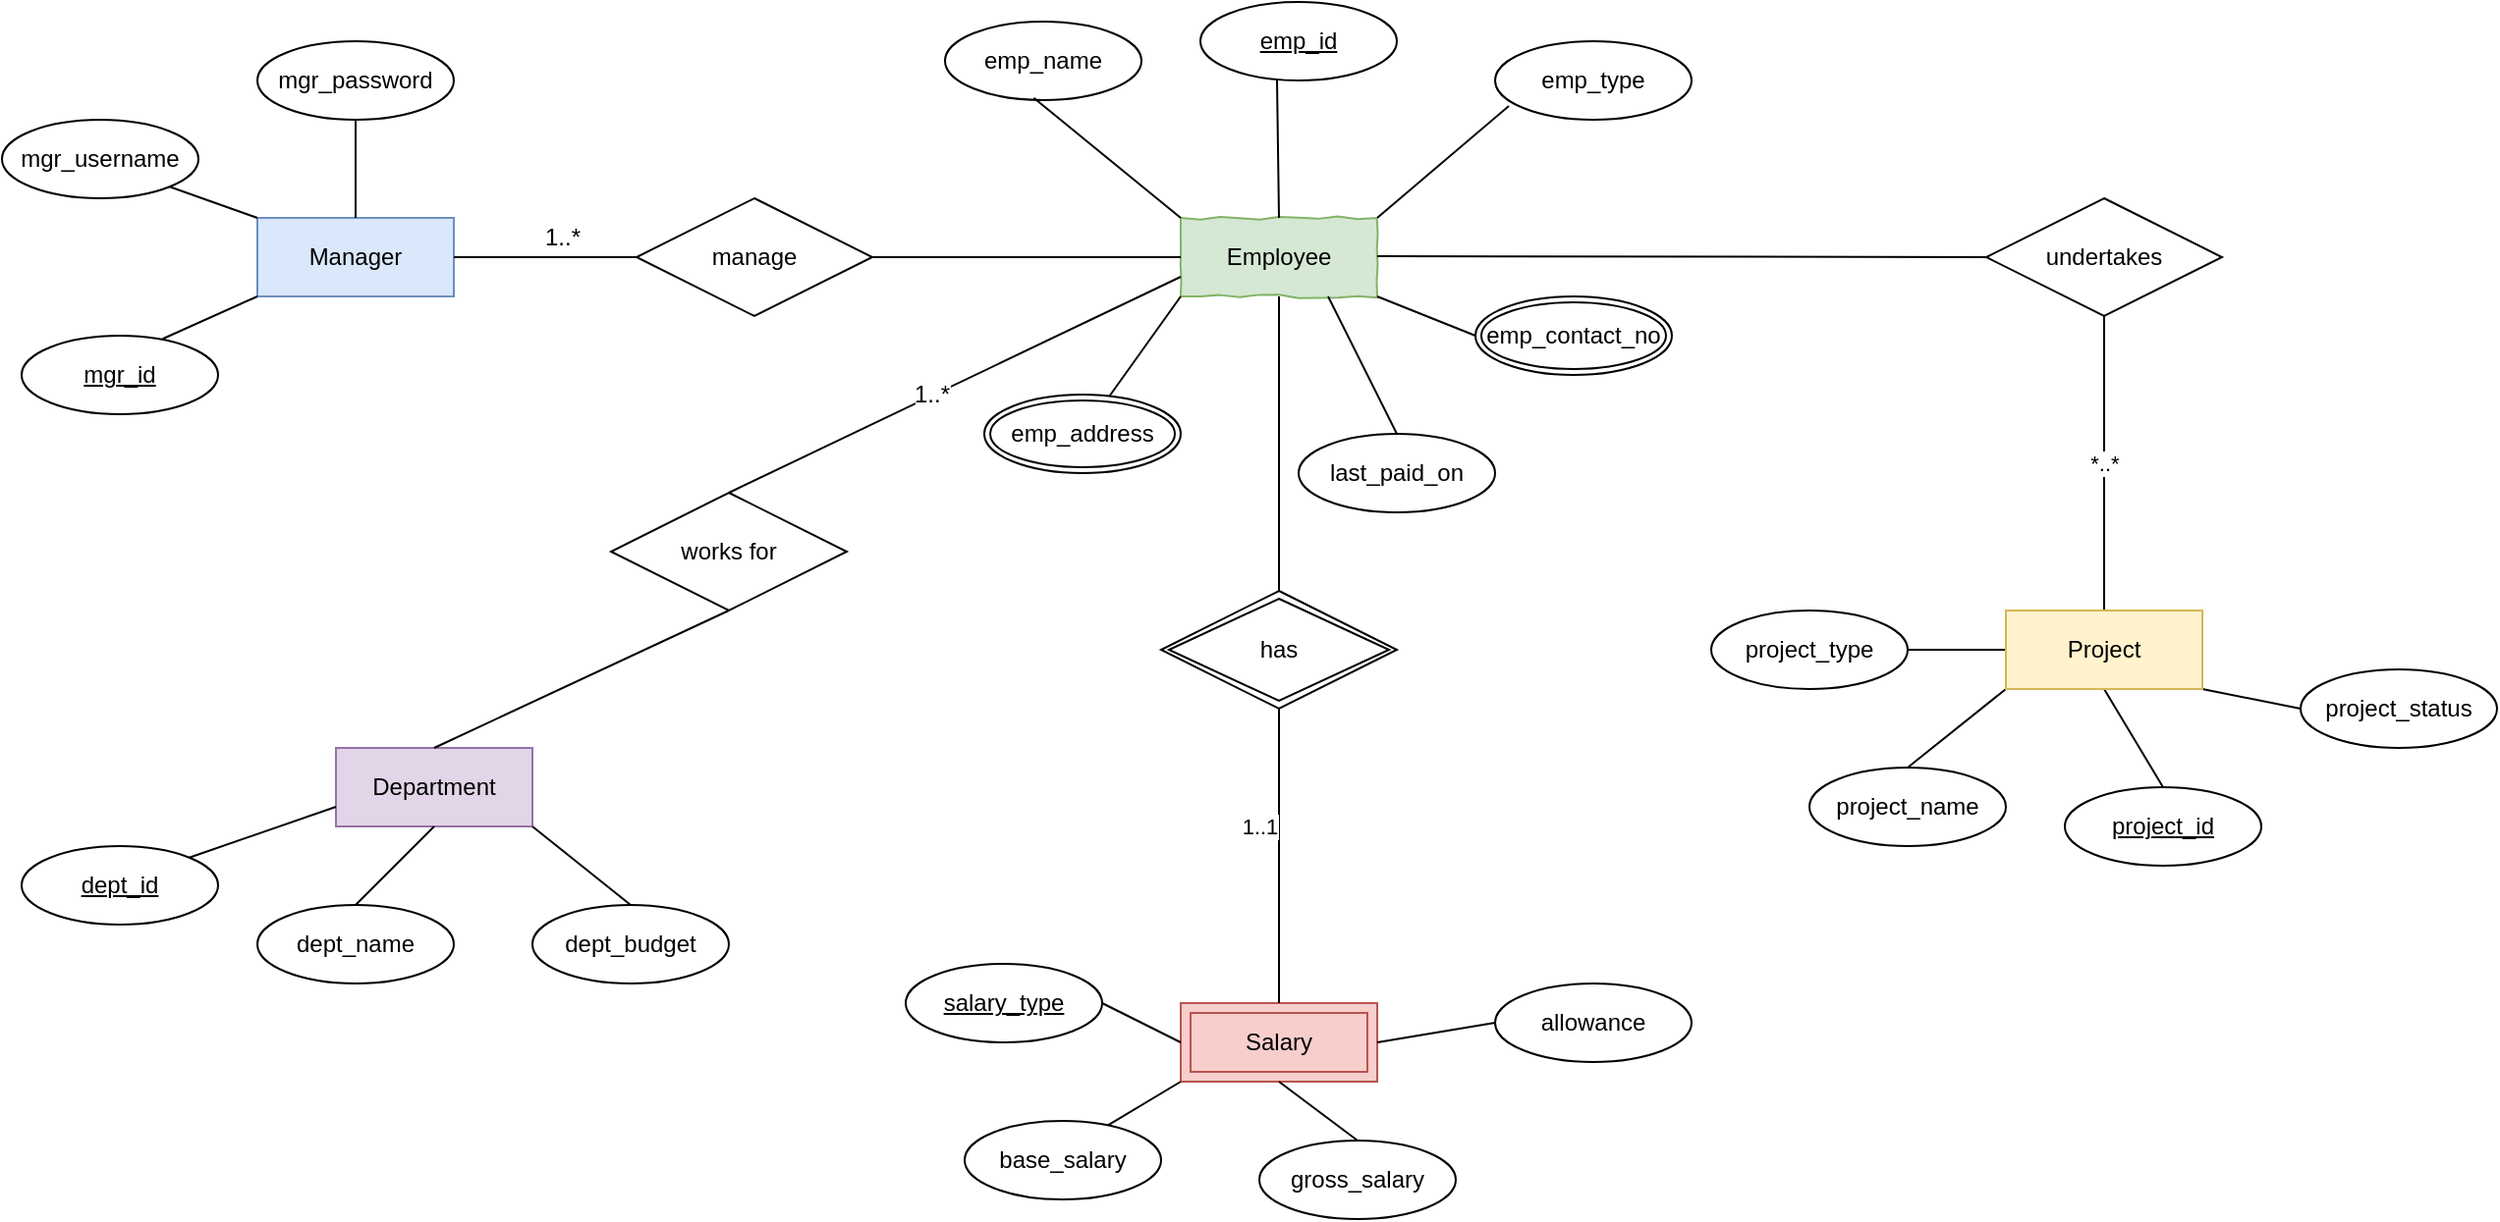 <mxfile version="12.6.6" type="google"><diagram id="C5RBs43oDa-KdzZeNtuy" name="Page-1"><mxGraphModel dx="1874" dy="828" grid="1" gridSize="10" guides="1" tooltips="1" connect="1" arrows="1" fold="1" page="1" pageScale="1" pageWidth="827" pageHeight="1169" math="0" shadow="0"><root><mxCell id="WIyWlLk6GJQsqaUBKTNV-0"/><mxCell id="WIyWlLk6GJQsqaUBKTNV-1" parent="WIyWlLk6GJQsqaUBKTNV-0"/><mxCell id="K2mA7Tfby3qa5naSjV1I-0" value="Manager" style="whiteSpace=wrap;html=1;align=center;fillColor=#dae8fc;strokeColor=#6c8ebf;" parent="WIyWlLk6GJQsqaUBKTNV-1" vertex="1"><mxGeometry x="160" y="260" width="100" height="40" as="geometry"/></mxCell><mxCell id="K2mA7Tfby3qa5naSjV1I-1" value="mgr_username" style="ellipse;whiteSpace=wrap;html=1;align=center;" parent="WIyWlLk6GJQsqaUBKTNV-1" vertex="1"><mxGeometry x="30" y="210" width="100" height="40" as="geometry"/></mxCell><mxCell id="K2mA7Tfby3qa5naSjV1I-2" value="mgr_password" style="ellipse;whiteSpace=wrap;html=1;align=center;" parent="WIyWlLk6GJQsqaUBKTNV-1" vertex="1"><mxGeometry x="160" y="170" width="100" height="40" as="geometry"/></mxCell><mxCell id="K2mA7Tfby3qa5naSjV1I-3" value="manage" style="shape=rhombus;perimeter=rhombusPerimeter;whiteSpace=wrap;html=1;align=center;" parent="WIyWlLk6GJQsqaUBKTNV-1" vertex="1"><mxGeometry x="353" y="250" width="120" height="60" as="geometry"/></mxCell><mxCell id="K2mA7Tfby3qa5naSjV1I-4" value="" style="endArrow=none;html=1;rounded=0;exitX=1;exitY=0.5;exitDx=0;exitDy=0;entryX=0;entryY=0.5;entryDx=0;entryDy=0;" parent="WIyWlLk6GJQsqaUBKTNV-1" source="K2mA7Tfby3qa5naSjV1I-0" target="K2mA7Tfby3qa5naSjV1I-3" edge="1"><mxGeometry relative="1" as="geometry"><mxPoint x="100" y="460" as="sourcePoint"/><mxPoint x="260" y="460" as="targetPoint"/></mxGeometry></mxCell><mxCell id="K2mA7Tfby3qa5naSjV1I-73" value="1..*" style="text;html=1;align=center;verticalAlign=middle;resizable=0;points=[];labelBackgroundColor=#ffffff;" parent="K2mA7Tfby3qa5naSjV1I-4" vertex="1" connectable="0"><mxGeometry x="0.167" y="-1" relative="1" as="geometry"><mxPoint y="-11" as="offset"/></mxGeometry></mxCell><mxCell id="K2mA7Tfby3qa5naSjV1I-8" value="Employee" style="whiteSpace=wrap;html=1;align=center;fillColor=#d5e8d4;strokeColor=#82b366;comic=1;" parent="WIyWlLk6GJQsqaUBKTNV-1" vertex="1"><mxGeometry x="630" y="260" width="100" height="40" as="geometry"/></mxCell><mxCell id="K2mA7Tfby3qa5naSjV1I-10" value="emp_name" style="ellipse;whiteSpace=wrap;html=1;align=center;" parent="WIyWlLk6GJQsqaUBKTNV-1" vertex="1"><mxGeometry x="510" y="160" width="100" height="40" as="geometry"/></mxCell><mxCell id="K2mA7Tfby3qa5naSjV1I-12" value="emp_address" style="ellipse;shape=doubleEllipse;margin=3;whiteSpace=wrap;html=1;align=center;" parent="WIyWlLk6GJQsqaUBKTNV-1" vertex="1"><mxGeometry x="530" y="350" width="100" height="40" as="geometry"/></mxCell><mxCell id="K2mA7Tfby3qa5naSjV1I-13" value="Salary" style="shape=ext;margin=3;double=1;whiteSpace=wrap;html=1;align=center;fillColor=#f8cecc;strokeColor=#b85450;" parent="WIyWlLk6GJQsqaUBKTNV-1" vertex="1"><mxGeometry x="630" y="660" width="100" height="40" as="geometry"/></mxCell><mxCell id="K2mA7Tfby3qa5naSjV1I-15" value="base_salary" style="ellipse;whiteSpace=wrap;html=1;align=center;" parent="WIyWlLk6GJQsqaUBKTNV-1" vertex="1"><mxGeometry x="520" y="720" width="100" height="40" as="geometry"/></mxCell><mxCell id="K2mA7Tfby3qa5naSjV1I-16" value="gross_salary" style="ellipse;whiteSpace=wrap;html=1;align=center;" parent="WIyWlLk6GJQsqaUBKTNV-1" vertex="1"><mxGeometry x="670" y="730" width="100" height="40" as="geometry"/></mxCell><mxCell id="K2mA7Tfby3qa5naSjV1I-17" value="emp_id" style="ellipse;whiteSpace=wrap;html=1;align=center;fontStyle=4" parent="WIyWlLk6GJQsqaUBKTNV-1" vertex="1"><mxGeometry x="640" y="150" width="100" height="40" as="geometry"/></mxCell><mxCell id="K2mA7Tfby3qa5naSjV1I-18" value="emp_contact_no" style="ellipse;shape=doubleEllipse;margin=3;whiteSpace=wrap;html=1;align=center;" parent="WIyWlLk6GJQsqaUBKTNV-1" vertex="1"><mxGeometry x="780" y="300" width="100" height="40" as="geometry"/></mxCell><mxCell id="K2mA7Tfby3qa5naSjV1I-19" value="mgr_id" style="ellipse;whiteSpace=wrap;html=1;align=center;fontStyle=4" parent="WIyWlLk6GJQsqaUBKTNV-1" vertex="1"><mxGeometry x="40" y="320" width="100" height="40" as="geometry"/></mxCell><mxCell id="K2mA7Tfby3qa5naSjV1I-21" value="allowance" style="ellipse;whiteSpace=wrap;html=1;align=center;" parent="WIyWlLk6GJQsqaUBKTNV-1" vertex="1"><mxGeometry x="790" y="650" width="100" height="40" as="geometry"/></mxCell><mxCell id="K2mA7Tfby3qa5naSjV1I-22" value="emp_type" style="ellipse;whiteSpace=wrap;html=1;align=center;" parent="WIyWlLk6GJQsqaUBKTNV-1" vertex="1"><mxGeometry x="790" y="170" width="100" height="40" as="geometry"/></mxCell><mxCell id="K2mA7Tfby3qa5naSjV1I-23" value="Department" style="whiteSpace=wrap;html=1;align=center;fillColor=#e1d5e7;strokeColor=#9673a6;" parent="WIyWlLk6GJQsqaUBKTNV-1" vertex="1"><mxGeometry x="200" y="530" width="100" height="40" as="geometry"/></mxCell><mxCell id="K2mA7Tfby3qa5naSjV1I-25" value="" style="endArrow=none;html=1;rounded=0;entryX=0;entryY=0;entryDx=0;entryDy=0;exitX=1;exitY=1;exitDx=0;exitDy=0;" parent="WIyWlLk6GJQsqaUBKTNV-1" source="K2mA7Tfby3qa5naSjV1I-1" target="K2mA7Tfby3qa5naSjV1I-0" edge="1"><mxGeometry relative="1" as="geometry"><mxPoint x="30" y="610" as="sourcePoint"/><mxPoint x="190" y="610" as="targetPoint"/></mxGeometry></mxCell><mxCell id="K2mA7Tfby3qa5naSjV1I-26" value="" style="endArrow=none;html=1;rounded=0;entryX=0.5;entryY=0;entryDx=0;entryDy=0;exitX=0.5;exitY=1;exitDx=0;exitDy=0;" parent="WIyWlLk6GJQsqaUBKTNV-1" source="K2mA7Tfby3qa5naSjV1I-2" target="K2mA7Tfby3qa5naSjV1I-0" edge="1"><mxGeometry relative="1" as="geometry"><mxPoint x="125.233" y="254.191" as="sourcePoint"/><mxPoint x="170" y="270" as="targetPoint"/></mxGeometry></mxCell><mxCell id="K2mA7Tfby3qa5naSjV1I-27" value="" style="endArrow=none;html=1;rounded=0;entryX=0;entryY=1;entryDx=0;entryDy=0;exitX=0.718;exitY=0.041;exitDx=0;exitDy=0;exitPerimeter=0;" parent="WIyWlLk6GJQsqaUBKTNV-1" source="K2mA7Tfby3qa5naSjV1I-19" target="K2mA7Tfby3qa5naSjV1I-0" edge="1"><mxGeometry relative="1" as="geometry"><mxPoint x="135.233" y="264.191" as="sourcePoint"/><mxPoint x="180" y="280" as="targetPoint"/></mxGeometry></mxCell><mxCell id="K2mA7Tfby3qa5naSjV1I-30" value="" style="endArrow=none;html=1;rounded=0;entryX=0;entryY=0;entryDx=0;entryDy=0;exitX=0.452;exitY=0.972;exitDx=0;exitDy=0;exitPerimeter=0;" parent="WIyWlLk6GJQsqaUBKTNV-1" source="K2mA7Tfby3qa5naSjV1I-10" target="K2mA7Tfby3qa5naSjV1I-8" edge="1"><mxGeometry relative="1" as="geometry"><mxPoint x="657.613" y="200.001" as="sourcePoint"/><mxPoint x="702.38" y="215.81" as="targetPoint"/></mxGeometry></mxCell><mxCell id="K2mA7Tfby3qa5naSjV1I-31" value="" style="endArrow=none;html=1;rounded=0;entryX=0.39;entryY=0.99;entryDx=0;entryDy=0;entryPerimeter=0;exitX=0.5;exitY=0;exitDx=0;exitDy=0;" parent="WIyWlLk6GJQsqaUBKTNV-1" source="K2mA7Tfby3qa5naSjV1I-8" target="K2mA7Tfby3qa5naSjV1I-17" edge="1"><mxGeometry relative="1" as="geometry"><mxPoint x="730" y="250" as="sourcePoint"/><mxPoint x="712.38" y="225.81" as="targetPoint"/></mxGeometry></mxCell><mxCell id="K2mA7Tfby3qa5naSjV1I-32" value="" style="endArrow=none;html=1;rounded=0;entryX=0.07;entryY=0.825;entryDx=0;entryDy=0;exitX=1;exitY=0;exitDx=0;exitDy=0;entryPerimeter=0;" parent="WIyWlLk6GJQsqaUBKTNV-1" source="K2mA7Tfby3qa5naSjV1I-8" target="K2mA7Tfby3qa5naSjV1I-22" edge="1"><mxGeometry relative="1" as="geometry"><mxPoint x="677.613" y="220.001" as="sourcePoint"/><mxPoint x="722.38" y="235.81" as="targetPoint"/></mxGeometry></mxCell><mxCell id="K2mA7Tfby3qa5naSjV1I-33" value="" style="endArrow=none;html=1;rounded=0;entryX=0;entryY=0.5;entryDx=0;entryDy=0;exitX=1;exitY=1;exitDx=0;exitDy=0;" parent="WIyWlLk6GJQsqaUBKTNV-1" source="K2mA7Tfby3qa5naSjV1I-8" target="K2mA7Tfby3qa5naSjV1I-18" edge="1"><mxGeometry relative="1" as="geometry"><mxPoint x="687.613" y="230.001" as="sourcePoint"/><mxPoint x="732.38" y="245.81" as="targetPoint"/></mxGeometry></mxCell><mxCell id="K2mA7Tfby3qa5naSjV1I-34" value="" style="endArrow=none;html=1;rounded=0;entryX=0;entryY=1;entryDx=0;entryDy=0;" parent="WIyWlLk6GJQsqaUBKTNV-1" source="K2mA7Tfby3qa5naSjV1I-12" target="K2mA7Tfby3qa5naSjV1I-8" edge="1"><mxGeometry relative="1" as="geometry"><mxPoint x="697.613" y="240.001" as="sourcePoint"/><mxPoint x="742.38" y="255.81" as="targetPoint"/></mxGeometry></mxCell><mxCell id="K2mA7Tfby3qa5naSjV1I-35" value="" style="endArrow=none;html=1;rounded=0;entryX=0.5;entryY=0;entryDx=0;entryDy=0;exitX=0.5;exitY=1;exitDx=0;exitDy=0;" parent="WIyWlLk6GJQsqaUBKTNV-1" source="K2mA7Tfby3qa5naSjV1I-13" target="K2mA7Tfby3qa5naSjV1I-16" edge="1"><mxGeometry relative="1" as="geometry"><mxPoint x="707.613" y="430.001" as="sourcePoint"/><mxPoint x="752.38" y="445.81" as="targetPoint"/></mxGeometry></mxCell><mxCell id="K2mA7Tfby3qa5naSjV1I-36" value="" style="endArrow=none;html=1;rounded=0;entryX=0;entryY=0.5;entryDx=0;entryDy=0;exitX=1;exitY=0.5;exitDx=0;exitDy=0;" parent="WIyWlLk6GJQsqaUBKTNV-1" source="K2mA7Tfby3qa5naSjV1I-13" target="K2mA7Tfby3qa5naSjV1I-21" edge="1"><mxGeometry relative="1" as="geometry"><mxPoint x="690" y="660" as="sourcePoint"/><mxPoint x="690" y="740" as="targetPoint"/></mxGeometry></mxCell><mxCell id="K2mA7Tfby3qa5naSjV1I-37" value="" style="endArrow=none;html=1;rounded=0;entryX=0.728;entryY=0.059;entryDx=0;entryDy=0;entryPerimeter=0;exitX=0;exitY=1;exitDx=0;exitDy=0;" parent="WIyWlLk6GJQsqaUBKTNV-1" source="K2mA7Tfby3qa5naSjV1I-13" target="K2mA7Tfby3qa5naSjV1I-15" edge="1"><mxGeometry relative="1" as="geometry"><mxPoint x="630" y="650" as="sourcePoint"/><mxPoint x="700" y="750" as="targetPoint"/></mxGeometry></mxCell><mxCell id="K2mA7Tfby3qa5naSjV1I-38" value="works for" style="shape=rhombus;perimeter=rhombusPerimeter;whiteSpace=wrap;html=1;align=center;" parent="WIyWlLk6GJQsqaUBKTNV-1" vertex="1"><mxGeometry x="340" y="400" width="120" height="60" as="geometry"/></mxCell><mxCell id="K2mA7Tfby3qa5naSjV1I-39" value="" style="endArrow=none;html=1;rounded=0;entryX=0.5;entryY=0;entryDx=0;entryDy=0;exitX=0;exitY=0.75;exitDx=0;exitDy=0;" parent="WIyWlLk6GJQsqaUBKTNV-1" source="K2mA7Tfby3qa5naSjV1I-8" target="K2mA7Tfby3qa5naSjV1I-38" edge="1"><mxGeometry relative="1" as="geometry"><mxPoint x="100" y="610" as="sourcePoint"/><mxPoint x="260" y="610" as="targetPoint"/></mxGeometry></mxCell><mxCell id="K2mA7Tfby3qa5naSjV1I-74" value="1..*" style="text;html=1;align=center;verticalAlign=middle;resizable=0;points=[];labelBackgroundColor=#ffffff;" parent="K2mA7Tfby3qa5naSjV1I-39" vertex="1" connectable="0"><mxGeometry x="0.104" y="-1" relative="1" as="geometry"><mxPoint as="offset"/></mxGeometry></mxCell><mxCell id="K2mA7Tfby3qa5naSjV1I-41" value="" style="endArrow=none;html=1;rounded=0;entryX=0.5;entryY=1;entryDx=0;entryDy=0;exitX=0.5;exitY=0;exitDx=0;exitDy=0;" parent="WIyWlLk6GJQsqaUBKTNV-1" source="K2mA7Tfby3qa5naSjV1I-23" target="K2mA7Tfby3qa5naSjV1I-38" edge="1"><mxGeometry relative="1" as="geometry"><mxPoint x="100" y="610" as="sourcePoint"/><mxPoint x="260" y="610" as="targetPoint"/></mxGeometry></mxCell><mxCell id="K2mA7Tfby3qa5naSjV1I-42" value="dept_id" style="ellipse;whiteSpace=wrap;html=1;align=center;fontStyle=4" parent="WIyWlLk6GJQsqaUBKTNV-1" vertex="1"><mxGeometry x="40" y="580" width="100" height="40" as="geometry"/></mxCell><mxCell id="K2mA7Tfby3qa5naSjV1I-43" value="dept_name" style="ellipse;whiteSpace=wrap;html=1;align=center;" parent="WIyWlLk6GJQsqaUBKTNV-1" vertex="1"><mxGeometry x="160" y="610" width="100" height="40" as="geometry"/></mxCell><mxCell id="K2mA7Tfby3qa5naSjV1I-45" value="" style="endArrow=none;html=1;rounded=0;entryX=0;entryY=0.75;entryDx=0;entryDy=0;exitX=1;exitY=0;exitDx=0;exitDy=0;" parent="WIyWlLk6GJQsqaUBKTNV-1" source="K2mA7Tfby3qa5naSjV1I-42" target="K2mA7Tfby3qa5naSjV1I-23" edge="1"><mxGeometry relative="1" as="geometry"><mxPoint x="60" y="690" as="sourcePoint"/><mxPoint x="220" y="690" as="targetPoint"/></mxGeometry></mxCell><mxCell id="K2mA7Tfby3qa5naSjV1I-46" value="" style="endArrow=none;html=1;rounded=0;entryX=0.5;entryY=1;entryDx=0;entryDy=0;exitX=0.5;exitY=0;exitDx=0;exitDy=0;" parent="WIyWlLk6GJQsqaUBKTNV-1" source="K2mA7Tfby3qa5naSjV1I-43" target="K2mA7Tfby3qa5naSjV1I-23" edge="1"><mxGeometry relative="1" as="geometry"><mxPoint x="155.233" y="585.809" as="sourcePoint"/><mxPoint x="210" y="560" as="targetPoint"/></mxGeometry></mxCell><mxCell id="K2mA7Tfby3qa5naSjV1I-47" value="salary_type" style="ellipse;whiteSpace=wrap;html=1;align=center;fontStyle=4" parent="WIyWlLk6GJQsqaUBKTNV-1" vertex="1"><mxGeometry x="490" y="640" width="100" height="40" as="geometry"/></mxCell><mxCell id="K2mA7Tfby3qa5naSjV1I-48" value="last_paid_on" style="ellipse;whiteSpace=wrap;html=1;align=center;" parent="WIyWlLk6GJQsqaUBKTNV-1" vertex="1"><mxGeometry x="690" y="370" width="100" height="40" as="geometry"/></mxCell><mxCell id="K2mA7Tfby3qa5naSjV1I-51" value="" style="endArrow=none;html=1;rounded=0;entryX=1;entryY=0.5;entryDx=0;entryDy=0;exitX=0;exitY=0.5;exitDx=0;exitDy=0;" parent="WIyWlLk6GJQsqaUBKTNV-1" source="K2mA7Tfby3qa5naSjV1I-8" target="K2mA7Tfby3qa5naSjV1I-3" edge="1"><mxGeometry relative="1" as="geometry"><mxPoint x="50" y="690" as="sourcePoint"/><mxPoint x="210" y="690" as="targetPoint"/></mxGeometry></mxCell><mxCell id="K2mA7Tfby3qa5naSjV1I-53" value="" style="endArrow=none;html=1;rounded=0;entryX=0.75;entryY=1;entryDx=0;entryDy=0;exitX=0.5;exitY=0;exitDx=0;exitDy=0;" parent="WIyWlLk6GJQsqaUBKTNV-1" source="K2mA7Tfby3qa5naSjV1I-48" target="K2mA7Tfby3qa5naSjV1I-8" edge="1"><mxGeometry relative="1" as="geometry"><mxPoint x="50" y="690" as="sourcePoint"/><mxPoint x="210" y="690" as="targetPoint"/></mxGeometry></mxCell><mxCell id="K2mA7Tfby3qa5naSjV1I-54" value="" style="endArrow=none;html=1;rounded=0;entryX=1;entryY=0.5;entryDx=0;entryDy=0;exitX=0;exitY=0.5;exitDx=0;exitDy=0;" parent="WIyWlLk6GJQsqaUBKTNV-1" source="K2mA7Tfby3qa5naSjV1I-13" target="K2mA7Tfby3qa5naSjV1I-47" edge="1"><mxGeometry relative="1" as="geometry"><mxPoint x="640" y="660" as="sourcePoint"/><mxPoint x="592.8" y="722.36" as="targetPoint"/></mxGeometry></mxCell><mxCell id="K2mA7Tfby3qa5naSjV1I-59" value="" style="endArrow=none;html=1;rounded=0;entryX=0.5;entryY=1;entryDx=0;entryDy=0;exitX=0.5;exitY=0;exitDx=0;exitDy=0;" parent="WIyWlLk6GJQsqaUBKTNV-1" target="K2mA7Tfby3qa5naSjV1I-8" edge="1"><mxGeometry relative="1" as="geometry"><mxPoint x="680" y="450" as="sourcePoint"/><mxPoint x="210" y="720" as="targetPoint"/></mxGeometry></mxCell><mxCell id="K2mA7Tfby3qa5naSjV1I-60" value="1..1" style="endArrow=none;html=1;rounded=0;entryX=0.5;entryY=0;entryDx=0;entryDy=0;exitX=0.5;exitY=1;exitDx=0;exitDy=0;" parent="WIyWlLk6GJQsqaUBKTNV-1" target="K2mA7Tfby3qa5naSjV1I-13" edge="1"><mxGeometry x="-0.2" y="-10" relative="1" as="geometry"><mxPoint x="680" y="510" as="sourcePoint"/><mxPoint x="690" y="310" as="targetPoint"/><mxPoint as="offset"/></mxGeometry></mxCell><mxCell id="K2mA7Tfby3qa5naSjV1I-63" value="project_id" style="ellipse;whiteSpace=wrap;html=1;align=center;fontStyle=4;" parent="WIyWlLk6GJQsqaUBKTNV-1" vertex="1"><mxGeometry x="1080" y="550" width="100" height="40" as="geometry"/></mxCell><mxCell id="K2mA7Tfby3qa5naSjV1I-64" value="project_name" style="ellipse;whiteSpace=wrap;html=1;align=center;" parent="WIyWlLk6GJQsqaUBKTNV-1" vertex="1"><mxGeometry x="950" y="540" width="100" height="40" as="geometry"/></mxCell><mxCell id="K2mA7Tfby3qa5naSjV1I-65" value="project_status" style="ellipse;whiteSpace=wrap;html=1;align=center;" parent="WIyWlLk6GJQsqaUBKTNV-1" vertex="1"><mxGeometry x="1200" y="490" width="100" height="40" as="geometry"/></mxCell><mxCell id="K2mA7Tfby3qa5naSjV1I-67" value="" style="endArrow=none;html=1;rounded=0;exitX=0;exitY=1;exitDx=0;exitDy=0;entryX=0.5;entryY=0;entryDx=0;entryDy=0;" parent="WIyWlLk6GJQsqaUBKTNV-1" target="K2mA7Tfby3qa5naSjV1I-64" edge="1"><mxGeometry relative="1" as="geometry"><mxPoint x="1050" y="500" as="sourcePoint"/><mxPoint x="1020" y="530" as="targetPoint"/></mxGeometry></mxCell><mxCell id="K2mA7Tfby3qa5naSjV1I-68" value="" style="endArrow=none;html=1;rounded=0;entryX=0;entryY=0.5;entryDx=0;entryDy=0;exitX=1;exitY=1;exitDx=0;exitDy=0;" parent="WIyWlLk6GJQsqaUBKTNV-1" target="K2mA7Tfby3qa5naSjV1I-65" edge="1"><mxGeometry relative="1" as="geometry"><mxPoint x="1150" y="500" as="sourcePoint"/><mxPoint x="1168" y="407" as="targetPoint"/></mxGeometry></mxCell><mxCell id="K2mA7Tfby3qa5naSjV1I-69" value="" style="endArrow=none;html=1;rounded=0;entryX=0.5;entryY=0;entryDx=0;entryDy=0;exitX=0.5;exitY=1;exitDx=0;exitDy=0;" parent="WIyWlLk6GJQsqaUBKTNV-1" target="K2mA7Tfby3qa5naSjV1I-63" edge="1"><mxGeometry relative="1" as="geometry"><mxPoint x="1100" y="500" as="sourcePoint"/><mxPoint x="1220" y="500" as="targetPoint"/></mxGeometry></mxCell><mxCell id="LsiYbsocsRXEZKXlujYF-1" value="undertakes" style="shape=rhombus;perimeter=rhombusPerimeter;whiteSpace=wrap;html=1;align=center;" vertex="1" parent="WIyWlLk6GJQsqaUBKTNV-1"><mxGeometry x="1040" y="250" width="120" height="60" as="geometry"/></mxCell><mxCell id="LsiYbsocsRXEZKXlujYF-2" value="" style="endArrow=none;html=1;rounded=0;entryX=0;entryY=0.5;entryDx=0;entryDy=0;" edge="1" parent="WIyWlLk6GJQsqaUBKTNV-1" target="LsiYbsocsRXEZKXlujYF-1"><mxGeometry relative="1" as="geometry"><mxPoint x="730" y="279.5" as="sourcePoint"/><mxPoint x="890" y="279.5" as="targetPoint"/></mxGeometry></mxCell><mxCell id="LsiYbsocsRXEZKXlujYF-3" value="*..*" style="endArrow=none;html=1;rounded=0;entryX=0.5;entryY=0;entryDx=0;entryDy=0;exitX=0.5;exitY=1;exitDx=0;exitDy=0;" edge="1" parent="WIyWlLk6GJQsqaUBKTNV-1" source="LsiYbsocsRXEZKXlujYF-1"><mxGeometry relative="1" as="geometry"><mxPoint x="970" y="311" as="sourcePoint"/><mxPoint x="1100" y="460" as="targetPoint"/></mxGeometry></mxCell><mxCell id="LsiYbsocsRXEZKXlujYF-4" value="project_type" style="ellipse;whiteSpace=wrap;html=1;align=center;" vertex="1" parent="WIyWlLk6GJQsqaUBKTNV-1"><mxGeometry x="900" y="460" width="100" height="40" as="geometry"/></mxCell><mxCell id="LsiYbsocsRXEZKXlujYF-5" value="" style="endArrow=none;html=1;rounded=0;entryX=0;entryY=0.5;entryDx=0;entryDy=0;exitX=1;exitY=0.5;exitDx=0;exitDy=0;" edge="1" parent="WIyWlLk6GJQsqaUBKTNV-1" source="LsiYbsocsRXEZKXlujYF-4"><mxGeometry relative="1" as="geometry"><mxPoint x="180" y="790" as="sourcePoint"/><mxPoint x="1050" y="480" as="targetPoint"/></mxGeometry></mxCell><mxCell id="LsiYbsocsRXEZKXlujYF-8" value="dept_budget" style="ellipse;whiteSpace=wrap;html=1;align=center;" vertex="1" parent="WIyWlLk6GJQsqaUBKTNV-1"><mxGeometry x="300" y="610" width="100" height="40" as="geometry"/></mxCell><mxCell id="LsiYbsocsRXEZKXlujYF-9" value="" style="endArrow=none;html=1;rounded=0;entryX=1;entryY=1;entryDx=0;entryDy=0;exitX=0.5;exitY=0;exitDx=0;exitDy=0;" edge="1" parent="WIyWlLk6GJQsqaUBKTNV-1" source="LsiYbsocsRXEZKXlujYF-8" target="K2mA7Tfby3qa5naSjV1I-23"><mxGeometry relative="1" as="geometry"><mxPoint x="30" y="790" as="sourcePoint"/><mxPoint x="190" y="790" as="targetPoint"/></mxGeometry></mxCell><mxCell id="LsiYbsocsRXEZKXlujYF-10" value="Project" style="whiteSpace=wrap;html=1;align=center;glass=0;comic=0;strokeColor=#d6b656;strokeWidth=1;fillColor=#fff2cc;" vertex="1" parent="WIyWlLk6GJQsqaUBKTNV-1"><mxGeometry x="1050" y="460" width="100" height="40" as="geometry"/></mxCell><mxCell id="LsiYbsocsRXEZKXlujYF-11" value="has" style="shape=rhombus;double=1;perimeter=rhombusPerimeter;whiteSpace=wrap;html=1;align=center;glass=0;comic=0;strokeColor=#000000;strokeWidth=1;fillColor=#ffffff;" vertex="1" parent="WIyWlLk6GJQsqaUBKTNV-1"><mxGeometry x="620" y="450" width="120" height="60" as="geometry"/></mxCell></root></mxGraphModel></diagram></mxfile>